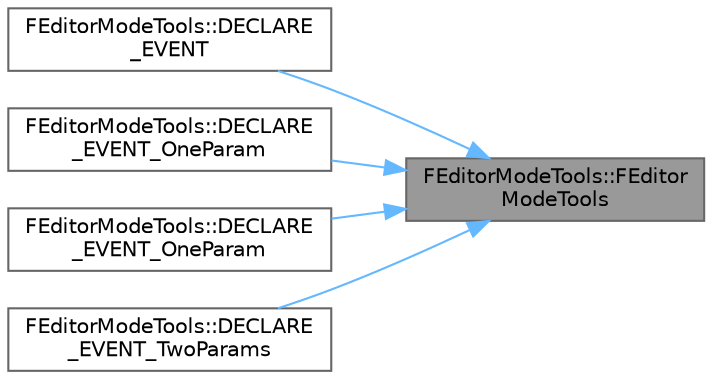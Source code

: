 digraph "FEditorModeTools::FEditorModeTools"
{
 // INTERACTIVE_SVG=YES
 // LATEX_PDF_SIZE
  bgcolor="transparent";
  edge [fontname=Helvetica,fontsize=10,labelfontname=Helvetica,labelfontsize=10];
  node [fontname=Helvetica,fontsize=10,shape=box,height=0.2,width=0.4];
  rankdir="RL";
  Node1 [id="Node000001",label="FEditorModeTools::FEditor\lModeTools",height=0.2,width=0.4,color="gray40", fillcolor="grey60", style="filled", fontcolor="black",tooltip=" "];
  Node1 -> Node2 [id="edge1_Node000001_Node000002",dir="back",color="steelblue1",style="solid",tooltip=" "];
  Node2 [id="Node000002",label="FEditorModeTools::DECLARE\l_EVENT",height=0.2,width=0.4,color="grey40", fillcolor="white", style="filled",URL="$d4/d06/classFEditorModeTools.html#a4ba30a161db69852eb035f87d75b954f",tooltip="Delegate type for triggering when a mode Editing Disallowed changed."];
  Node1 -> Node3 [id="edge2_Node000001_Node000003",dir="back",color="steelblue1",style="solid",tooltip=" "];
  Node3 [id="Node000003",label="FEditorModeTools::DECLARE\l_EVENT_OneParam",height=0.2,width=0.4,color="grey40", fillcolor="white", style="filled",URL="$d4/d06/classFEditorModeTools.html#a0c77c39deb6583ad0bb9048f17780b9c",tooltip="delegate type for triggering when coordinate system changed"];
  Node1 -> Node4 [id="edge3_Node000001_Node000004",dir="back",color="steelblue1",style="solid",tooltip=" "];
  Node4 [id="Node000004",label="FEditorModeTools::DECLARE\l_EVENT_OneParam",height=0.2,width=0.4,color="grey40", fillcolor="white", style="filled",URL="$d4/d06/classFEditorModeTools.html#a93e8b7cc92aa25125218ff96cb90093f",tooltip="delegate type for triggering when widget mode changed"];
  Node1 -> Node5 [id="edge4_Node000001_Node000005",dir="back",color="steelblue1",style="solid",tooltip=" "];
  Node5 [id="Node000005",label="FEditorModeTools::DECLARE\l_EVENT_TwoParams",height=0.2,width=0.4,color="grey40", fillcolor="white", style="filled",URL="$d4/d06/classFEditorModeTools.html#a9a45cf0b410e01bb5a99251d3146a0f2",tooltip="Multicast delegate for OnModeEntered and OnModeExited callbacks."];
}
